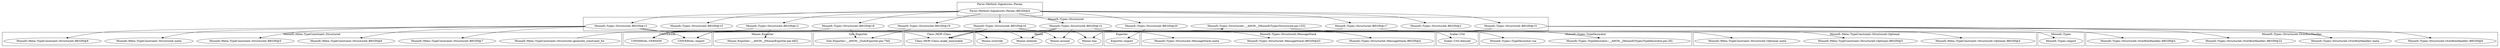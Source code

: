 digraph {
graph [overlap=false]
subgraph cluster_MooseX_Types_Structured_MessageStack {
	label="MooseX::Types::Structured::MessageStack";
	"MooseX::Types::Structured::MessageStack::BEGIN@4";
	"MooseX::Types::Structured::MessageStack::BEGIN@43";
	"MooseX::Types::Structured::MessageStack::meta";
}
subgraph cluster_Scalar_Util {
	label="Scalar::Util";
	"Scalar::Util::blessed";
}
subgraph cluster_UNIVERSAL {
	label="UNIVERSAL";
	"UNIVERSAL::import";
	"UNIVERSAL::VERSION";
}
subgraph cluster_MooseX_Types {
	label="MooseX::Types";
	"MooseX::Types::import";
}
subgraph cluster_MooseX_Types_TypeDecorator {
	label="MooseX::Types::TypeDecorator";
	"MooseX::Types::TypeDecorator::__ANON__[MooseX/Types/TypeDecorator.pm:30]";
	"MooseX::Types::TypeDecorator::isa";
}
subgraph cluster_Parse_Method_Signatures_Param {
	label="Parse::Method::Signatures::Param";
	"Parse::Method::Signatures::Param::BEGIN@4";
}
subgraph cluster_Class_MOP_Class {
	label="Class::MOP::Class";
	"Class::MOP::Class::make_immutable";
}
subgraph cluster_Moose {
	label="Moose";
	"Moose::override";
	"Moose::around";
	"Moose::has";
	"Moose::extends";
}
subgraph cluster_Exporter {
	label="Exporter";
	"Exporter::import";
}
subgraph cluster_MooseX_Meta_TypeConstraint_Structured {
	label="MooseX::Meta::TypeConstraint::Structured";
	"MooseX::Meta::TypeConstraint::Structured::BEGIN@7";
	"MooseX::Meta::TypeConstraint::Structured::BEGIN@6";
	"MooseX::Meta::TypeConstraint::Structured::generate_constraint_for";
	"MooseX::Meta::TypeConstraint::Structured::BEGIN@5";
	"MooseX::Meta::TypeConstraint::Structured::meta";
	"MooseX::Meta::TypeConstraint::Structured::BEGIN@8";
}
subgraph cluster_MooseX_Types_Structured_OverflowHandler {
	label="MooseX::Types::Structured::OverflowHandler";
	"MooseX::Types::Structured::OverflowHandler::BEGIN@6";
	"MooseX::Types::Structured::OverflowHandler::meta";
	"MooseX::Types::Structured::OverflowHandler::BEGIN@22";
	"MooseX::Types::Structured::OverflowHandler::BEGIN@4";
}
subgraph cluster_MooseX_Meta_TypeConstraint_Structured_Optional {
	label="MooseX::Meta::TypeConstraint::Structured::Optional";
	"MooseX::Meta::TypeConstraint::Structured::Optional::BEGIN@4";
	"MooseX::Meta::TypeConstraint::Structured::Optional::BEGIN@5";
	"MooseX::Meta::TypeConstraint::Structured::Optional::meta";
}
subgraph cluster_Moose_Exporter {
	label="Moose::Exporter";
	"Moose::Exporter::__ANON__[Moose/Exporter.pm:492]";
}
subgraph cluster_Sub_Exporter {
	label="Sub::Exporter";
	"Sub::Exporter::__ANON__[Sub/Exporter.pm:756]";
}
subgraph cluster_MooseX_Types_Structured {
	label="MooseX::Types::Structured";
	"MooseX::Types::Structured::BEGIN@12";
	"MooseX::Types::Structured::BEGIN@18";
	"MooseX::Types::Structured::BEGIN@13";
	"MooseX::Types::Structured::BEGIN@19";
	"MooseX::Types::Structured::BEGIN@20";
	"MooseX::Types::Structured::BEGIN@16";
	"MooseX::Types::Structured::BEGIN@10";
	"MooseX::Types::Structured::__ANON__[MooseX/Types/Structured.pm:153]";
	"MooseX::Types::Structured::BEGIN@14";
	"MooseX::Types::Structured::BEGIN@17";
	"MooseX::Types::Structured::BEGIN@2";
	"MooseX::Types::Structured::BEGIN@15";
}
"MooseX::Types::Structured::BEGIN@13" -> "MooseX::Meta::TypeConstraint::Structured::BEGIN@8";
"MooseX::Types::Structured::__ANON__[MooseX/Types/Structured.pm:153]" -> "MooseX::Types::TypeDecorator::isa";
"MooseX::Types::Structured::__ANON__[MooseX/Types/Structured.pm:153]" -> "Scalar::Util::blessed";
"MooseX::Types::Structured::BEGIN@16" -> "MooseX::Types::Structured::MessageStack::BEGIN@43";
"MooseX::Types::Structured::BEGIN@14" -> "Moose::extends";
"MooseX::Types::Structured::BEGIN@13" -> "Moose::extends";
"Parse::Method::Signatures::Param::BEGIN@4" -> "MooseX::Types::Structured::BEGIN@15";
"MooseX::Types::Structured::BEGIN@15" -> "MooseX::Types::Structured::OverflowHandler::BEGIN@22";
"MooseX::Types::Structured::BEGIN@15" -> "UNIVERSAL::import";
"MooseX::Types::Structured::BEGIN@13" -> "UNIVERSAL::import";
"MooseX::Types::Structured::BEGIN@16" -> "UNIVERSAL::import";
"MooseX::Types::Structured::BEGIN@14" -> "UNIVERSAL::import";
"MooseX::Types::Structured::BEGIN@15" -> "Moose::has";
"MooseX::Types::Structured::BEGIN@13" -> "Moose::has";
"MooseX::Types::Structured::BEGIN@16" -> "Moose::has";
"Parse::Method::Signatures::Param::BEGIN@4" -> "MooseX::Types::Structured::BEGIN@13";
"MooseX::Types::Structured::BEGIN@15" -> "MooseX::Types::Structured::OverflowHandler::meta";
"MooseX::Types::Structured::BEGIN@13" -> "MooseX::Meta::TypeConstraint::Structured::BEGIN@6";
"MooseX::Types::Structured::BEGIN@18" -> "Sub::Exporter::__ANON__[Sub/Exporter.pm:756]";
"MooseX::Types::Structured::BEGIN@19" -> "Sub::Exporter::__ANON__[Sub/Exporter.pm:756]";
"MooseX::Types::Structured::__ANON__[MooseX/Types/Structured.pm:153]" -> "MooseX::Types::TypeDecorator::__ANON__[MooseX/Types/TypeDecorator.pm:30]";
"Parse::Method::Signatures::Param::BEGIN@4" -> "MooseX::Types::Structured::BEGIN@2";
"MooseX::Types::Structured::BEGIN@14" -> "MooseX::Meta::TypeConstraint::Structured::Optional::BEGIN@4";
"Parse::Method::Signatures::Param::BEGIN@4" -> "MooseX::Types::Structured::BEGIN@12";
"MooseX::Types::Structured::BEGIN@14" -> "MooseX::Meta::TypeConstraint::Structured::Optional::BEGIN@5";
"MooseX::Types::Structured::BEGIN@12" -> "Moose::Exporter::__ANON__[Moose/Exporter.pm:492]";
"Parse::Method::Signatures::Param::BEGIN@4" -> "MooseX::Types::Structured::BEGIN@17";
"MooseX::Types::Structured::BEGIN@13" -> "Moose::around";
"MooseX::Types::Structured::BEGIN@14" -> "Moose::around";
"MooseX::Types::Structured::BEGIN@16" -> "MooseX::Types::Structured::MessageStack::BEGIN@4";
"Parse::Method::Signatures::Param::BEGIN@4" -> "MooseX::Types::Structured::BEGIN@19";
"MooseX::Types::Structured::BEGIN@14" -> "MooseX::Meta::TypeConstraint::Structured::Optional::meta";
"MooseX::Types::Structured::BEGIN@20" -> "Exporter::import";
"MooseX::Types::Structured::BEGIN@13" -> "Moose::override";
"Parse::Method::Signatures::Param::BEGIN@4" -> "MooseX::Types::Structured::BEGIN@10";
"MooseX::Types::Structured::BEGIN@15" -> "MooseX::Types::Structured::OverflowHandler::BEGIN@4";
"MooseX::Types::Structured::BEGIN@13" -> "MooseX::Meta::TypeConstraint::Structured::BEGIN@7";
"MooseX::Meta::TypeConstraint::Structured::generate_constraint_for" -> "MooseX::Types::Structured::__ANON__[MooseX/Types/Structured.pm:153]";
"MooseX::Types::Structured::BEGIN@16" -> "MooseX::Types::Structured::MessageStack::meta";
"MooseX::Types::Structured::BEGIN@15" -> "Class::MOP::Class::make_immutable";
"MooseX::Types::Structured::BEGIN@13" -> "Class::MOP::Class::make_immutable";
"MooseX::Types::Structured::BEGIN@16" -> "Class::MOP::Class::make_immutable";
"MooseX::Types::Structured::BEGIN@14" -> "Class::MOP::Class::make_immutable";
"Parse::Method::Signatures::Param::BEGIN@4" -> "MooseX::Types::Structured::BEGIN@16";
"MooseX::Types::Structured::BEGIN@13" -> "MooseX::Meta::TypeConstraint::Structured::BEGIN@5";
"MooseX::Types::Structured::BEGIN@15" -> "MooseX::Types::Structured::OverflowHandler::BEGIN@6";
"Parse::Method::Signatures::Param::BEGIN@4" -> "MooseX::Types::Structured::BEGIN@20";
"Parse::Method::Signatures::Param::BEGIN@4" -> "MooseX::Types::Structured::BEGIN@14";
"MooseX::Types::Structured::BEGIN@18" -> "UNIVERSAL::VERSION";
"MooseX::Types::Structured::BEGIN@19" -> "UNIVERSAL::VERSION";
"MooseX::Types::Structured::BEGIN@17" -> "UNIVERSAL::VERSION";
"MooseX::Types::Structured::BEGIN@12" -> "UNIVERSAL::VERSION";
"MooseX::Types::Structured::BEGIN@17" -> "MooseX::Types::import";
"Parse::Method::Signatures::Param::BEGIN@4" -> "MooseX::Types::Structured::BEGIN@18";
"MooseX::Types::Structured::BEGIN@13" -> "MooseX::Meta::TypeConstraint::Structured::meta";
}
